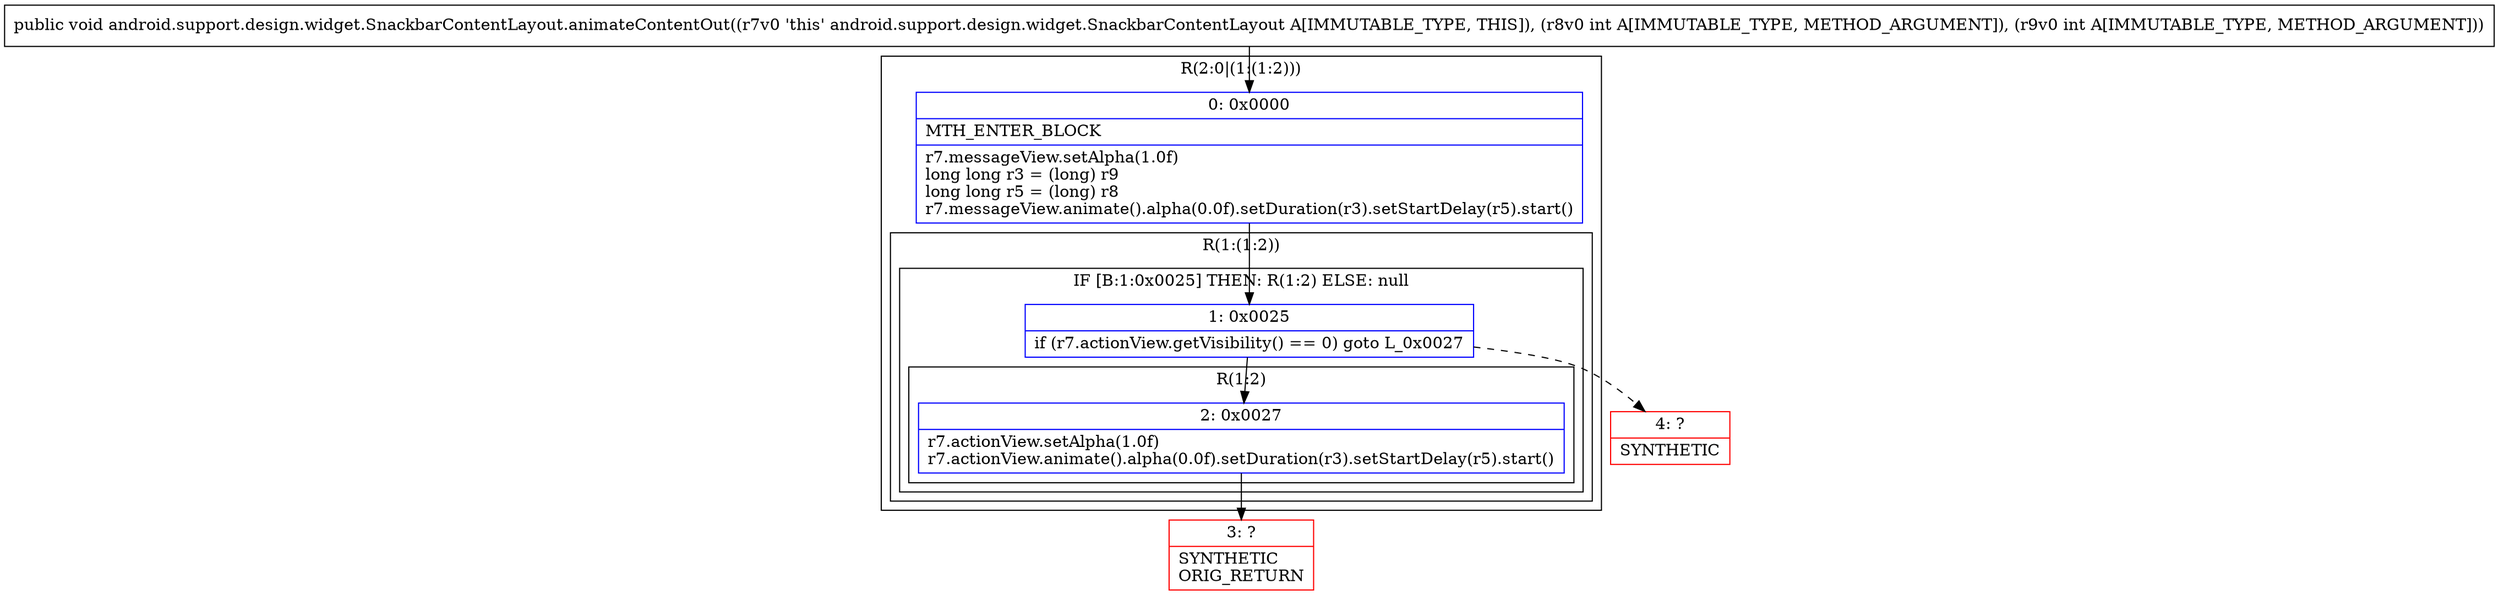 digraph "CFG forandroid.support.design.widget.SnackbarContentLayout.animateContentOut(II)V" {
subgraph cluster_Region_1534798539 {
label = "R(2:0|(1:(1:2)))";
node [shape=record,color=blue];
Node_0 [shape=record,label="{0\:\ 0x0000|MTH_ENTER_BLOCK\l|r7.messageView.setAlpha(1.0f)\llong long r3 = (long) r9\llong long r5 = (long) r8\lr7.messageView.animate().alpha(0.0f).setDuration(r3).setStartDelay(r5).start()\l}"];
subgraph cluster_Region_1021983247 {
label = "R(1:(1:2))";
node [shape=record,color=blue];
subgraph cluster_IfRegion_292107454 {
label = "IF [B:1:0x0025] THEN: R(1:2) ELSE: null";
node [shape=record,color=blue];
Node_1 [shape=record,label="{1\:\ 0x0025|if (r7.actionView.getVisibility() == 0) goto L_0x0027\l}"];
subgraph cluster_Region_1161708600 {
label = "R(1:2)";
node [shape=record,color=blue];
Node_2 [shape=record,label="{2\:\ 0x0027|r7.actionView.setAlpha(1.0f)\lr7.actionView.animate().alpha(0.0f).setDuration(r3).setStartDelay(r5).start()\l}"];
}
}
}
}
Node_3 [shape=record,color=red,label="{3\:\ ?|SYNTHETIC\lORIG_RETURN\l}"];
Node_4 [shape=record,color=red,label="{4\:\ ?|SYNTHETIC\l}"];
MethodNode[shape=record,label="{public void android.support.design.widget.SnackbarContentLayout.animateContentOut((r7v0 'this' android.support.design.widget.SnackbarContentLayout A[IMMUTABLE_TYPE, THIS]), (r8v0 int A[IMMUTABLE_TYPE, METHOD_ARGUMENT]), (r9v0 int A[IMMUTABLE_TYPE, METHOD_ARGUMENT])) }"];
MethodNode -> Node_0;
Node_0 -> Node_1;
Node_1 -> Node_2;
Node_1 -> Node_4[style=dashed];
Node_2 -> Node_3;
}

